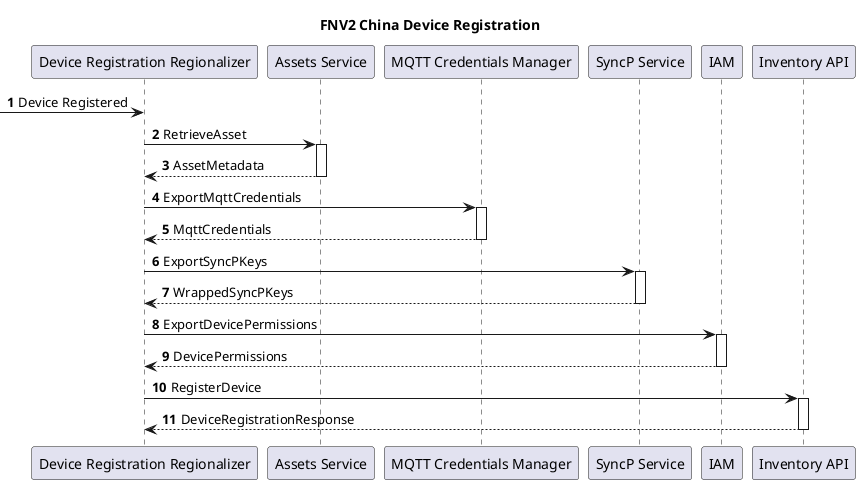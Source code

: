 @startuml
autonumber


title FNV2 China Device Registration

participant "Device Registration Regionalizer" as drr
participant "Assets Service" as assets
participant "MQTT Credentials Manager" as credman
participant "SyncP Service" as syncp
participant "IAM" as iam
participant "Inventory API" as inv

[-> drr: Device Registered

drr -> assets ++: RetrieveAsset
return AssetMetadata

drr -> credman ++: ExportMqttCredentials 
return MqttCredentials

drr -> syncp ++: ExportSyncPKeys
return WrappedSyncPKeys

drr -> iam ++: ExportDevicePermissions
return DevicePermissions

drr -> inv ++: RegisterDevice
return DeviceRegistrationResponse
@enduml